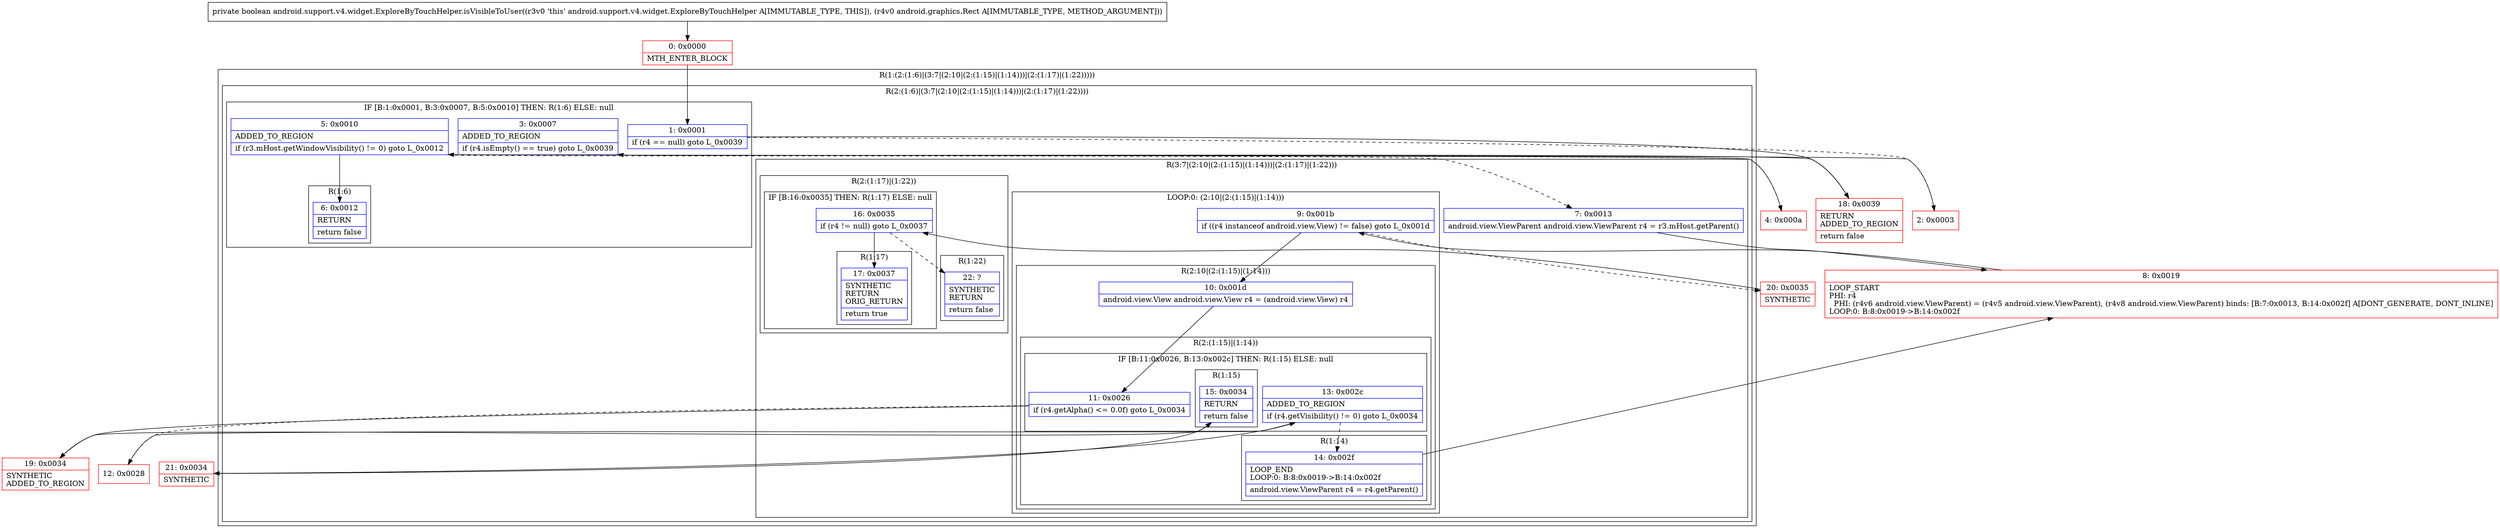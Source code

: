 digraph "CFG forandroid.support.v4.widget.ExploreByTouchHelper.isVisibleToUser(Landroid\/graphics\/Rect;)Z" {
subgraph cluster_Region_1105164179 {
label = "R(1:(2:(1:6)|(3:7|(2:10|(2:(1:15)|(1:14)))|(2:(1:17)|(1:22)))))";
node [shape=record,color=blue];
subgraph cluster_Region_801699081 {
label = "R(2:(1:6)|(3:7|(2:10|(2:(1:15)|(1:14)))|(2:(1:17)|(1:22))))";
node [shape=record,color=blue];
subgraph cluster_IfRegion_345255321 {
label = "IF [B:1:0x0001, B:3:0x0007, B:5:0x0010] THEN: R(1:6) ELSE: null";
node [shape=record,color=blue];
Node_1 [shape=record,label="{1\:\ 0x0001|if (r4 == null) goto L_0x0039\l}"];
Node_3 [shape=record,label="{3\:\ 0x0007|ADDED_TO_REGION\l|if (r4.isEmpty() == true) goto L_0x0039\l}"];
Node_5 [shape=record,label="{5\:\ 0x0010|ADDED_TO_REGION\l|if (r3.mHost.getWindowVisibility() != 0) goto L_0x0012\l}"];
subgraph cluster_Region_446789319 {
label = "R(1:6)";
node [shape=record,color=blue];
Node_6 [shape=record,label="{6\:\ 0x0012|RETURN\l|return false\l}"];
}
}
subgraph cluster_Region_1411825241 {
label = "R(3:7|(2:10|(2:(1:15)|(1:14)))|(2:(1:17)|(1:22)))";
node [shape=record,color=blue];
Node_7 [shape=record,label="{7\:\ 0x0013|android.view.ViewParent android.view.ViewParent r4 = r3.mHost.getParent()\l}"];
subgraph cluster_LoopRegion_421139459 {
label = "LOOP:0: (2:10|(2:(1:15)|(1:14)))";
node [shape=record,color=blue];
Node_9 [shape=record,label="{9\:\ 0x001b|if ((r4 instanceof android.view.View) != false) goto L_0x001d\l}"];
subgraph cluster_Region_240454186 {
label = "R(2:10|(2:(1:15)|(1:14)))";
node [shape=record,color=blue];
Node_10 [shape=record,label="{10\:\ 0x001d|android.view.View android.view.View r4 = (android.view.View) r4\l}"];
subgraph cluster_Region_544799215 {
label = "R(2:(1:15)|(1:14))";
node [shape=record,color=blue];
subgraph cluster_IfRegion_2044804933 {
label = "IF [B:11:0x0026, B:13:0x002c] THEN: R(1:15) ELSE: null";
node [shape=record,color=blue];
Node_11 [shape=record,label="{11\:\ 0x0026|if (r4.getAlpha() \<= 0.0f) goto L_0x0034\l}"];
Node_13 [shape=record,label="{13\:\ 0x002c|ADDED_TO_REGION\l|if (r4.getVisibility() != 0) goto L_0x0034\l}"];
subgraph cluster_Region_1215311956 {
label = "R(1:15)";
node [shape=record,color=blue];
Node_15 [shape=record,label="{15\:\ 0x0034|RETURN\l|return false\l}"];
}
}
subgraph cluster_Region_821349498 {
label = "R(1:14)";
node [shape=record,color=blue];
Node_14 [shape=record,label="{14\:\ 0x002f|LOOP_END\lLOOP:0: B:8:0x0019\-\>B:14:0x002f\l|android.view.ViewParent r4 = r4.getParent()\l}"];
}
}
}
}
subgraph cluster_Region_2101163046 {
label = "R(2:(1:17)|(1:22))";
node [shape=record,color=blue];
subgraph cluster_IfRegion_1868609999 {
label = "IF [B:16:0x0035] THEN: R(1:17) ELSE: null";
node [shape=record,color=blue];
Node_16 [shape=record,label="{16\:\ 0x0035|if (r4 != null) goto L_0x0037\l}"];
subgraph cluster_Region_1815831048 {
label = "R(1:17)";
node [shape=record,color=blue];
Node_17 [shape=record,label="{17\:\ 0x0037|SYNTHETIC\lRETURN\lORIG_RETURN\l|return true\l}"];
}
}
subgraph cluster_Region_199973345 {
label = "R(1:22)";
node [shape=record,color=blue];
Node_22 [shape=record,label="{22\:\ ?|SYNTHETIC\lRETURN\l|return false\l}"];
}
}
}
}
}
Node_0 [shape=record,color=red,label="{0\:\ 0x0000|MTH_ENTER_BLOCK\l}"];
Node_2 [shape=record,color=red,label="{2\:\ 0x0003}"];
Node_4 [shape=record,color=red,label="{4\:\ 0x000a}"];
Node_8 [shape=record,color=red,label="{8\:\ 0x0019|LOOP_START\lPHI: r4 \l  PHI: (r4v6 android.view.ViewParent) = (r4v5 android.view.ViewParent), (r4v8 android.view.ViewParent) binds: [B:7:0x0013, B:14:0x002f] A[DONT_GENERATE, DONT_INLINE]\lLOOP:0: B:8:0x0019\-\>B:14:0x002f\l}"];
Node_12 [shape=record,color=red,label="{12\:\ 0x0028}"];
Node_18 [shape=record,color=red,label="{18\:\ 0x0039|RETURN\lADDED_TO_REGION\l|return false\l}"];
Node_19 [shape=record,color=red,label="{19\:\ 0x0034|SYNTHETIC\lADDED_TO_REGION\l}"];
Node_20 [shape=record,color=red,label="{20\:\ 0x0035|SYNTHETIC\l}"];
Node_21 [shape=record,color=red,label="{21\:\ 0x0034|SYNTHETIC\l}"];
MethodNode[shape=record,label="{private boolean android.support.v4.widget.ExploreByTouchHelper.isVisibleToUser((r3v0 'this' android.support.v4.widget.ExploreByTouchHelper A[IMMUTABLE_TYPE, THIS]), (r4v0 android.graphics.Rect A[IMMUTABLE_TYPE, METHOD_ARGUMENT])) }"];
MethodNode -> Node_0;
Node_1 -> Node_2[style=dashed];
Node_1 -> Node_18;
Node_3 -> Node_4[style=dashed];
Node_3 -> Node_18;
Node_5 -> Node_6;
Node_5 -> Node_7[style=dashed];
Node_7 -> Node_8;
Node_9 -> Node_10;
Node_9 -> Node_20[style=dashed];
Node_10 -> Node_11;
Node_11 -> Node_12[style=dashed];
Node_11 -> Node_19;
Node_13 -> Node_14[style=dashed];
Node_13 -> Node_21;
Node_14 -> Node_8;
Node_16 -> Node_17;
Node_16 -> Node_22[style=dashed];
Node_0 -> Node_1;
Node_2 -> Node_3;
Node_4 -> Node_5;
Node_8 -> Node_9;
Node_12 -> Node_13;
Node_19 -> Node_15;
Node_20 -> Node_16;
Node_21 -> Node_15;
}

